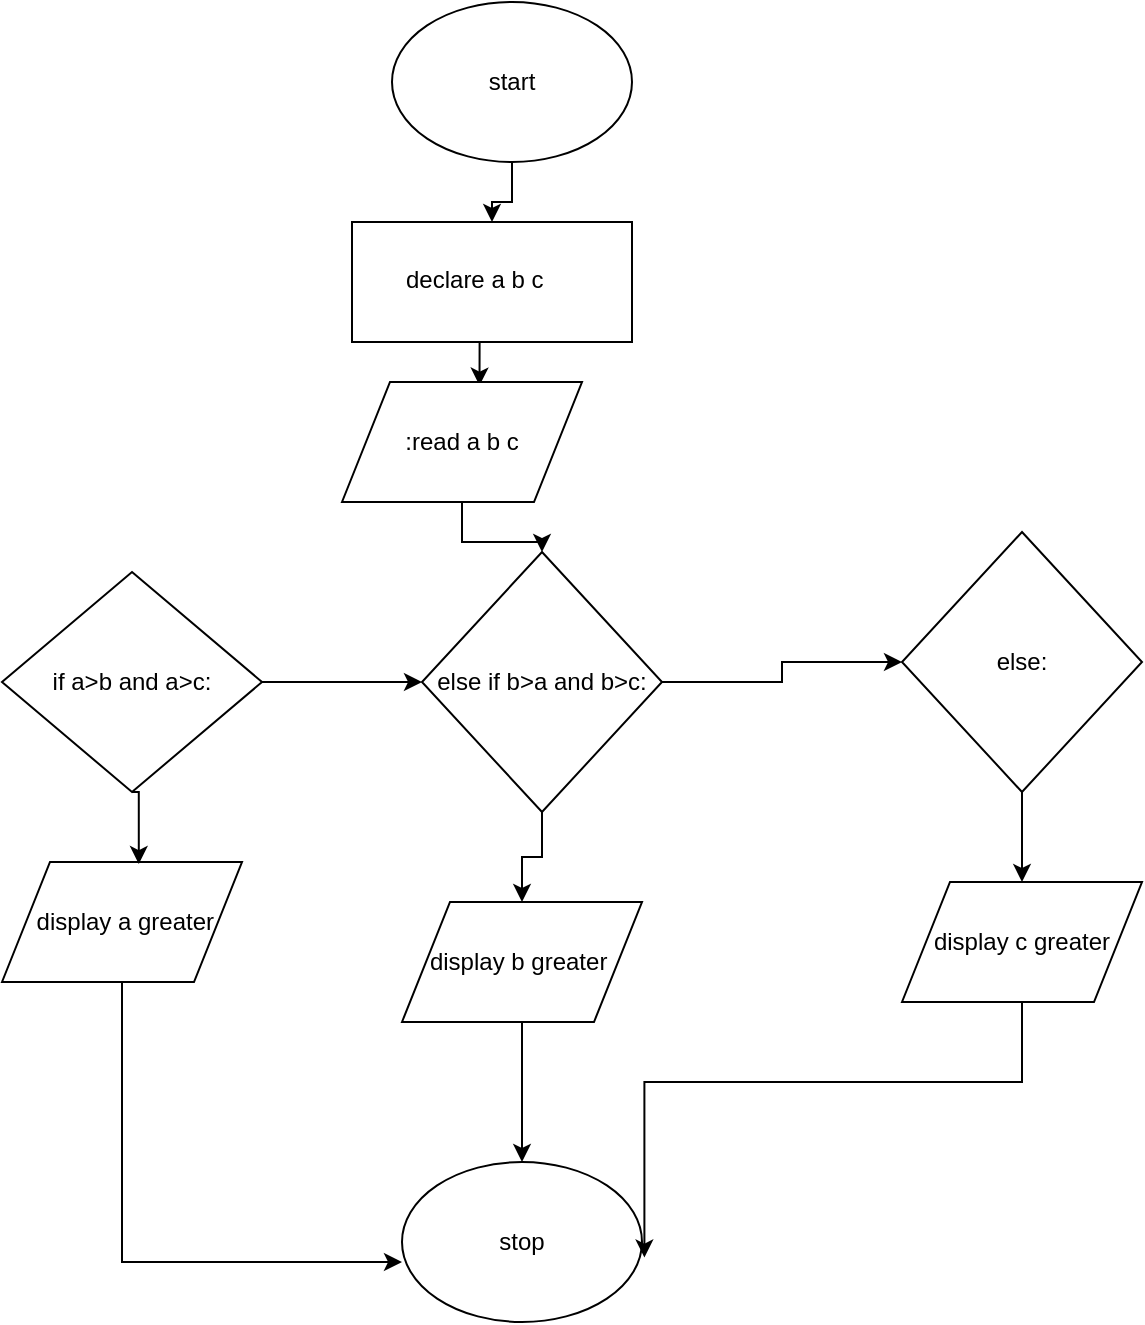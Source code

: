 <mxfile version="12.1.3" type="device" pages="1"><diagram id="49rcSGt0TfNBTA30LLZg" name="Page-1"><mxGraphModel dx="1024" dy="530" grid="1" gridSize="10" guides="1" tooltips="1" connect="1" arrows="1" fold="1" page="1" pageScale="1" pageWidth="827" pageHeight="1169" math="0" shadow="0"><root><mxCell id="0"/><mxCell id="1" parent="0"/><mxCell id="WT7ImqWOUDPHGYwfLEQS-29" style="edgeStyle=orthogonalEdgeStyle;rounded=0;orthogonalLoop=1;jettySize=auto;html=1;exitX=0.5;exitY=1;exitDx=0;exitDy=0;" edge="1" parent="1" source="WT7ImqWOUDPHGYwfLEQS-1" target="WT7ImqWOUDPHGYwfLEQS-2"><mxGeometry relative="1" as="geometry"/></mxCell><mxCell id="WT7ImqWOUDPHGYwfLEQS-1" value="start" style="ellipse;whiteSpace=wrap;html=1;" vertex="1" parent="1"><mxGeometry x="375" y="10" width="120" height="80" as="geometry"/></mxCell><mxCell id="WT7ImqWOUDPHGYwfLEQS-30" style="edgeStyle=orthogonalEdgeStyle;rounded=0;orthogonalLoop=1;jettySize=auto;html=1;exitX=0.5;exitY=1;exitDx=0;exitDy=0;entryX=0.573;entryY=0.03;entryDx=0;entryDy=0;entryPerimeter=0;" edge="1" parent="1" source="WT7ImqWOUDPHGYwfLEQS-2" target="WT7ImqWOUDPHGYwfLEQS-3"><mxGeometry relative="1" as="geometry"/></mxCell><mxCell id="WT7ImqWOUDPHGYwfLEQS-2" value="" style="rounded=0;whiteSpace=wrap;html=1;" vertex="1" parent="1"><mxGeometry x="355" y="120" width="140" height="60" as="geometry"/></mxCell><mxCell id="WT7ImqWOUDPHGYwfLEQS-28" style="edgeStyle=orthogonalEdgeStyle;rounded=0;orthogonalLoop=1;jettySize=auto;html=1;exitX=0.5;exitY=1;exitDx=0;exitDy=0;entryX=0.5;entryY=0;entryDx=0;entryDy=0;" edge="1" parent="1" source="WT7ImqWOUDPHGYwfLEQS-3" target="WT7ImqWOUDPHGYwfLEQS-11"><mxGeometry relative="1" as="geometry"/></mxCell><mxCell id="WT7ImqWOUDPHGYwfLEQS-3" value=":read a b c" style="shape=parallelogram;perimeter=parallelogramPerimeter;whiteSpace=wrap;html=1;" vertex="1" parent="1"><mxGeometry x="350" y="200" width="120" height="60" as="geometry"/></mxCell><mxCell id="WT7ImqWOUDPHGYwfLEQS-23" style="edgeStyle=orthogonalEdgeStyle;rounded=0;orthogonalLoop=1;jettySize=auto;html=1;exitX=0.5;exitY=1;exitDx=0;exitDy=0;entryX=0;entryY=0.625;entryDx=0;entryDy=0;entryPerimeter=0;" edge="1" parent="1" source="WT7ImqWOUDPHGYwfLEQS-5" target="WT7ImqWOUDPHGYwfLEQS-6"><mxGeometry relative="1" as="geometry"/></mxCell><mxCell id="WT7ImqWOUDPHGYwfLEQS-5" value="&amp;nbsp;display a greater" style="shape=parallelogram;perimeter=parallelogramPerimeter;whiteSpace=wrap;html=1;" vertex="1" parent="1"><mxGeometry x="180" y="440" width="120" height="60" as="geometry"/></mxCell><mxCell id="WT7ImqWOUDPHGYwfLEQS-6" value="stop" style="ellipse;whiteSpace=wrap;html=1;" vertex="1" parent="1"><mxGeometry x="380" y="590" width="120" height="80" as="geometry"/></mxCell><mxCell id="WT7ImqWOUDPHGYwfLEQS-7" value="declare a b c" style="text;html=1;" vertex="1" parent="1"><mxGeometry x="380" y="135" width="90" height="30" as="geometry"/></mxCell><mxCell id="WT7ImqWOUDPHGYwfLEQS-19" style="edgeStyle=orthogonalEdgeStyle;rounded=0;orthogonalLoop=1;jettySize=auto;html=1;exitX=1;exitY=0.5;exitDx=0;exitDy=0;" edge="1" parent="1" source="WT7ImqWOUDPHGYwfLEQS-10" target="WT7ImqWOUDPHGYwfLEQS-11"><mxGeometry relative="1" as="geometry"/></mxCell><mxCell id="WT7ImqWOUDPHGYwfLEQS-20" style="edgeStyle=orthogonalEdgeStyle;rounded=0;orthogonalLoop=1;jettySize=auto;html=1;exitX=0.5;exitY=1;exitDx=0;exitDy=0;entryX=0.57;entryY=0.017;entryDx=0;entryDy=0;entryPerimeter=0;" edge="1" parent="1" source="WT7ImqWOUDPHGYwfLEQS-10" target="WT7ImqWOUDPHGYwfLEQS-5"><mxGeometry relative="1" as="geometry"/></mxCell><mxCell id="WT7ImqWOUDPHGYwfLEQS-10" value="if a&amp;gt;b and a&amp;gt;c:" style="rhombus;whiteSpace=wrap;html=1;" vertex="1" parent="1"><mxGeometry x="180" y="295" width="130" height="110" as="geometry"/></mxCell><mxCell id="WT7ImqWOUDPHGYwfLEQS-15" value="" style="edgeStyle=orthogonalEdgeStyle;rounded=0;orthogonalLoop=1;jettySize=auto;html=1;" edge="1" parent="1" source="WT7ImqWOUDPHGYwfLEQS-11" target="WT7ImqWOUDPHGYwfLEQS-14"><mxGeometry relative="1" as="geometry"/></mxCell><mxCell id="WT7ImqWOUDPHGYwfLEQS-21" style="edgeStyle=orthogonalEdgeStyle;rounded=0;orthogonalLoop=1;jettySize=auto;html=1;exitX=0.5;exitY=1;exitDx=0;exitDy=0;" edge="1" parent="1" source="WT7ImqWOUDPHGYwfLEQS-11" target="WT7ImqWOUDPHGYwfLEQS-16"><mxGeometry relative="1" as="geometry"/></mxCell><mxCell id="WT7ImqWOUDPHGYwfLEQS-11" value="else if b&amp;gt;a and b&amp;gt;c:" style="rhombus;whiteSpace=wrap;html=1;" vertex="1" parent="1"><mxGeometry x="390" y="285" width="120" height="130" as="geometry"/></mxCell><mxCell id="WT7ImqWOUDPHGYwfLEQS-22" style="edgeStyle=orthogonalEdgeStyle;rounded=0;orthogonalLoop=1;jettySize=auto;html=1;exitX=0.5;exitY=1;exitDx=0;exitDy=0;entryX=0.5;entryY=0;entryDx=0;entryDy=0;" edge="1" parent="1" source="WT7ImqWOUDPHGYwfLEQS-14" target="WT7ImqWOUDPHGYwfLEQS-17"><mxGeometry relative="1" as="geometry"/></mxCell><mxCell id="WT7ImqWOUDPHGYwfLEQS-14" value="else:" style="rhombus;whiteSpace=wrap;html=1;" vertex="1" parent="1"><mxGeometry x="630" y="275" width="120" height="130" as="geometry"/></mxCell><mxCell id="WT7ImqWOUDPHGYwfLEQS-24" style="edgeStyle=orthogonalEdgeStyle;rounded=0;orthogonalLoop=1;jettySize=auto;html=1;exitX=0.5;exitY=1;exitDx=0;exitDy=0;" edge="1" parent="1" source="WT7ImqWOUDPHGYwfLEQS-16" target="WT7ImqWOUDPHGYwfLEQS-6"><mxGeometry relative="1" as="geometry"/></mxCell><mxCell id="WT7ImqWOUDPHGYwfLEQS-16" value="display b greater&amp;nbsp;" style="shape=parallelogram;perimeter=parallelogramPerimeter;whiteSpace=wrap;html=1;" vertex="1" parent="1"><mxGeometry x="380" y="460" width="120" height="60" as="geometry"/></mxCell><mxCell id="WT7ImqWOUDPHGYwfLEQS-25" style="edgeStyle=orthogonalEdgeStyle;rounded=0;orthogonalLoop=1;jettySize=auto;html=1;exitX=0.5;exitY=1;exitDx=0;exitDy=0;entryX=1.01;entryY=0.597;entryDx=0;entryDy=0;entryPerimeter=0;" edge="1" parent="1" source="WT7ImqWOUDPHGYwfLEQS-17" target="WT7ImqWOUDPHGYwfLEQS-6"><mxGeometry relative="1" as="geometry"/></mxCell><mxCell id="WT7ImqWOUDPHGYwfLEQS-17" value="display c greater" style="shape=parallelogram;perimeter=parallelogramPerimeter;whiteSpace=wrap;html=1;" vertex="1" parent="1"><mxGeometry x="630" y="450" width="120" height="60" as="geometry"/></mxCell></root></mxGraphModel></diagram></mxfile>